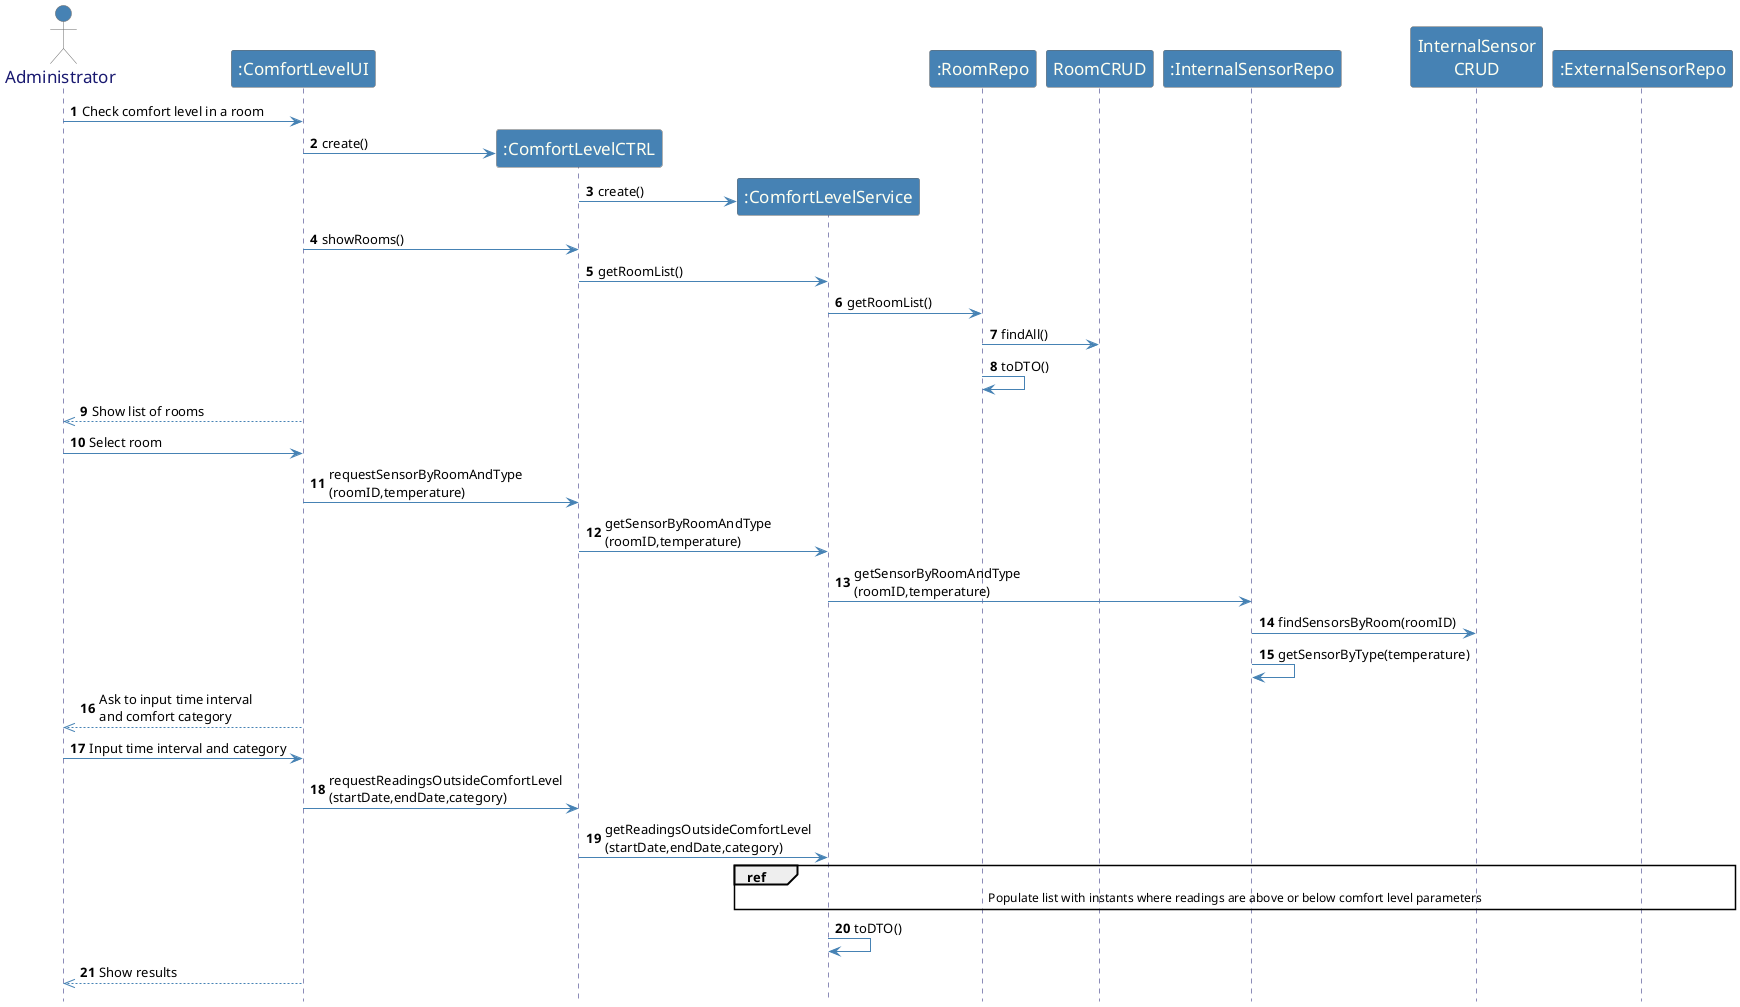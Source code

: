 @startuml

skinparam sequence {
         	ArrowColor SteelBlue
         	ActorBorderColor Dimgray
         	LifeLineBorderColor MidnightBlue
         	LifeLineBackgroundColor #A9DCDF

         	ParticipantBorderColor Dimgray
         	ParticipantBackgroundColor SteelBlue
         	ParticipantFontName Calibri Bold
         	ParticipantFontSize 17
         	ParticipantFontColor Ivory

         	ActorBackgroundColor SteelBlue
         	ActorFontColor MidnightBlue
         	ActorFontSize 17
         	ActorFontName Aapex

         }
skinparam note {
BorderColor SteelBlue
}
autonumber
hidefootbox
actor Administrator


Administrator -> ":ComfortLevelUI": Check comfort level in a room
create ":ComfortLevelCTRL"
":ComfortLevelUI" -> ":ComfortLevelCTRL": create()

create ":ComfortLevelService"
":ComfortLevelCTRL" -> ":ComfortLevelService": create()


":ComfortLevelUI" -> ":ComfortLevelCTRL": showRooms()




":ComfortLevelCTRL" -> ":ComfortLevelService": getRoomList()
":ComfortLevelService" -> ":RoomRepo": getRoomList()
":RoomRepo" -> "RoomCRUD": findAll()
":RoomRepo" -> ":RoomRepo": toDTO()

":ComfortLevelUI" -->> Administrator: Show list of rooms


Administrator -> ":ComfortLevelUI": Select room
":ComfortLevelUI" -> ":ComfortLevelCTRL": requestSensorByRoomAndType\n(roomID,temperature)
":ComfortLevelCTRL" -> ":ComfortLevelService": getSensorByRoomAndType\n(roomID,temperature)
":ComfortLevelService" -> ":InternalSensorRepo": getSensorByRoomAndType\n(roomID,temperature)
":InternalSensorRepo" -> "InternalSensor\nCRUD": findSensorsByRoom(roomID)
":InternalSensorRepo" -> ":InternalSensorRepo": getSensorByType(temperature)

Administrator <<-- ":ComfortLevelUI": Ask to input time interval\nand comfort category
Administrator -> ":ComfortLevelUI": Input time interval and category


":ComfortLevelUI" -> ":ComfortLevelCTRL": requestReadingsOutsideComfortLevel\n(startDate,endDate,category)
":ComfortLevelCTRL" -> ":ComfortLevelService": getReadingsOutsideComfortLevel\n(startDate,endDate,category)


ref over ":ComfortLevelService",":InternalSensorRepo",":ExternalSensorRepo":Populate list with instants where readings are above or below comfort level parameters


":ComfortLevelService" -> ":ComfortLevelService": toDTO()


":ComfortLevelUI" -->> Administrator: Show results







@enduml
